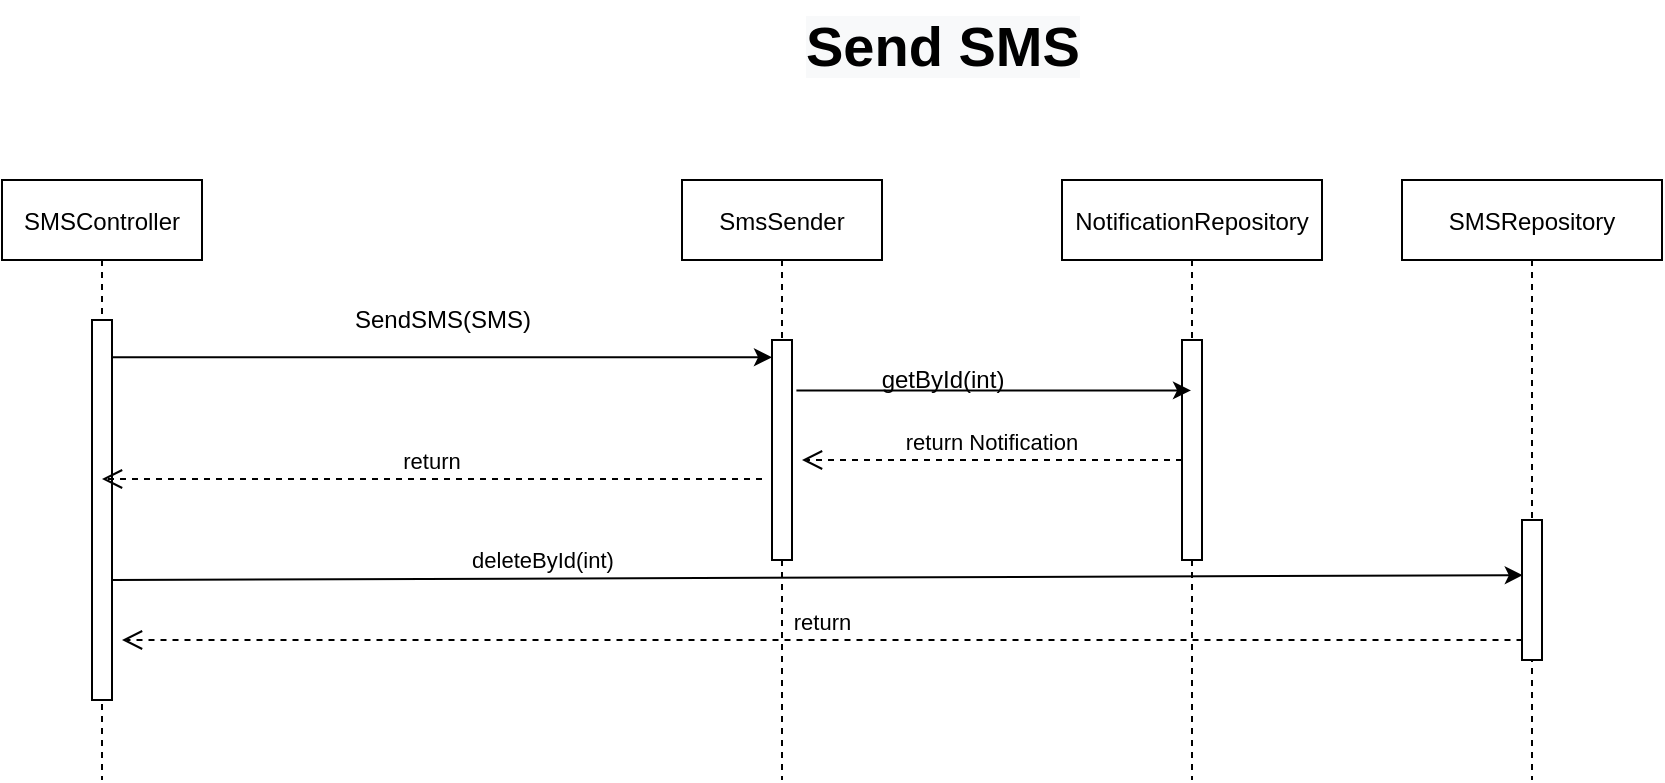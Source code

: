 <mxfile version="13.10.4" type="device"><diagram id="kgpKYQtTHZ0yAKxKKP6v" name="Page-1"><mxGraphModel dx="1038" dy="1623" grid="1" gridSize="10" guides="1" tooltips="1" connect="1" arrows="1" fold="1" page="1" pageScale="1" pageWidth="850" pageHeight="1100" math="0" shadow="0"><root><mxCell id="0"/><mxCell id="1" parent="0"/><mxCell id="3nuBFxr9cyL0pnOWT2aG-1" value="SMSController" style="shape=umlLifeline;perimeter=lifelinePerimeter;container=1;collapsible=0;recursiveResize=0;rounded=0;shadow=0;strokeWidth=1;" parent="1" vertex="1"><mxGeometry x="120" y="80" width="100" height="300" as="geometry"/></mxCell><mxCell id="3nuBFxr9cyL0pnOWT2aG-2" value="" style="points=[];perimeter=orthogonalPerimeter;rounded=0;shadow=0;strokeWidth=1;" parent="3nuBFxr9cyL0pnOWT2aG-1" vertex="1"><mxGeometry x="45" y="70" width="10" height="190" as="geometry"/></mxCell><mxCell id="3nuBFxr9cyL0pnOWT2aG-5" value="SmsSender" style="shape=umlLifeline;perimeter=lifelinePerimeter;container=1;collapsible=0;recursiveResize=0;rounded=0;shadow=0;strokeWidth=1;" parent="1" vertex="1"><mxGeometry x="460" y="80" width="100" height="300" as="geometry"/></mxCell><mxCell id="3nuBFxr9cyL0pnOWT2aG-6" value="" style="points=[];perimeter=orthogonalPerimeter;rounded=0;shadow=0;strokeWidth=1;" parent="3nuBFxr9cyL0pnOWT2aG-5" vertex="1"><mxGeometry x="45" y="80" width="10" height="110" as="geometry"/></mxCell><mxCell id="KWcII6T35g8A9ef4kj5u-3" value="NotificationRepository" style="shape=umlLifeline;perimeter=lifelinePerimeter;container=1;collapsible=0;recursiveResize=0;rounded=0;shadow=0;strokeWidth=1;" parent="1" vertex="1"><mxGeometry x="650" y="80" width="130" height="300" as="geometry"/></mxCell><mxCell id="KWcII6T35g8A9ef4kj5u-4" value="" style="points=[];perimeter=orthogonalPerimeter;rounded=0;shadow=0;strokeWidth=1;" parent="KWcII6T35g8A9ef4kj5u-3" vertex="1"><mxGeometry x="60" y="80" width="10" height="110" as="geometry"/></mxCell><mxCell id="KWcII6T35g8A9ef4kj5u-6" value="" style="endArrow=classic;html=1;exitX=0.98;exitY=0.098;exitDx=0;exitDy=0;exitPerimeter=0;" parent="1" source="3nuBFxr9cyL0pnOWT2aG-2" target="3nuBFxr9cyL0pnOWT2aG-6" edge="1"><mxGeometry width="50" height="50" relative="1" as="geometry"><mxPoint x="400" y="320" as="sourcePoint"/><mxPoint x="450" y="270" as="targetPoint"/></mxGeometry></mxCell><mxCell id="KWcII6T35g8A9ef4kj5u-7" value="SendSMS(SMS)" style="text;html=1;align=center;verticalAlign=middle;resizable=0;points=[];autosize=1;" parent="1" vertex="1"><mxGeometry x="290" y="140" width="100" height="20" as="geometry"/></mxCell><mxCell id="KWcII6T35g8A9ef4kj5u-8" value="" style="endArrow=classic;html=1;exitX=1.22;exitY=0.229;exitDx=0;exitDy=0;exitPerimeter=0;" parent="1" source="3nuBFxr9cyL0pnOWT2aG-6" target="KWcII6T35g8A9ef4kj5u-3" edge="1"><mxGeometry width="50" height="50" relative="1" as="geometry"><mxPoint x="400" y="320" as="sourcePoint"/><mxPoint x="709" y="193" as="targetPoint"/></mxGeometry></mxCell><mxCell id="KWcII6T35g8A9ef4kj5u-9" value="getById(int)" style="text;html=1;align=center;verticalAlign=middle;resizable=0;points=[];autosize=1;" parent="1" vertex="1"><mxGeometry x="550" y="170" width="80" height="20" as="geometry"/></mxCell><mxCell id="KWcII6T35g8A9ef4kj5u-10" value="return Notification" style="verticalAlign=bottom;endArrow=open;dashed=1;endSize=8;exitX=0;exitY=0.95;shadow=0;strokeWidth=1;" parent="1" edge="1"><mxGeometry relative="1" as="geometry"><mxPoint x="520" y="220" as="targetPoint"/><mxPoint x="710" y="220.0" as="sourcePoint"/></mxGeometry></mxCell><mxCell id="KWcII6T35g8A9ef4kj5u-13" value="return" style="verticalAlign=bottom;endArrow=open;dashed=1;endSize=8;exitX=0;exitY=0.95;shadow=0;strokeWidth=1;" parent="1" target="3nuBFxr9cyL0pnOWT2aG-1" edge="1"><mxGeometry relative="1" as="geometry"><mxPoint x="310" y="229.5" as="targetPoint"/><mxPoint x="500" y="229.5" as="sourcePoint"/></mxGeometry></mxCell><mxCell id="KWcII6T35g8A9ef4kj5u-14" value="SMSRepository" style="shape=umlLifeline;perimeter=lifelinePerimeter;container=1;collapsible=0;recursiveResize=0;rounded=0;shadow=0;strokeWidth=1;" parent="1" vertex="1"><mxGeometry x="820" y="80" width="130" height="300" as="geometry"/></mxCell><mxCell id="KWcII6T35g8A9ef4kj5u-15" value="" style="points=[];perimeter=orthogonalPerimeter;rounded=0;shadow=0;strokeWidth=1;" parent="KWcII6T35g8A9ef4kj5u-14" vertex="1"><mxGeometry x="60" y="170" width="10" height="70" as="geometry"/></mxCell><mxCell id="KWcII6T35g8A9ef4kj5u-16" value="" style="endArrow=classic;html=1;exitX=0.98;exitY=0.098;exitDx=0;exitDy=0;exitPerimeter=0;entryX=0.04;entryY=0.394;entryDx=0;entryDy=0;entryPerimeter=0;" parent="1" target="KWcII6T35g8A9ef4kj5u-15" edge="1"><mxGeometry width="50" height="50" relative="1" as="geometry"><mxPoint x="174.9" y="280" as="sourcePoint"/><mxPoint x="505.1" y="280" as="targetPoint"/></mxGeometry></mxCell><mxCell id="KWcII6T35g8A9ef4kj5u-17" value="deleteById(int)" style="edgeLabel;html=1;align=center;verticalAlign=middle;resizable=0;points=[];" parent="KWcII6T35g8A9ef4kj5u-16" vertex="1" connectable="0"><mxGeometry x="-0.415" y="3" relative="1" as="geometry"><mxPoint x="8.11" y="-6.29" as="offset"/></mxGeometry></mxCell><mxCell id="KWcII6T35g8A9ef4kj5u-18" value="return" style="verticalAlign=bottom;endArrow=open;dashed=1;endSize=8;exitX=0;exitY=0.95;shadow=0;strokeWidth=1;" parent="1" edge="1"><mxGeometry relative="1" as="geometry"><mxPoint x="180" y="310" as="targetPoint"/><mxPoint x="880.25" y="310.0" as="sourcePoint"/></mxGeometry></mxCell><mxCell id="xzRKq4scFTDEzZIQj0zg-1" value="&lt;b style=&quot;color: rgb(0 , 0 , 0) ; font-family: &amp;#34;helvetica&amp;#34; ; font-size: 28px ; font-style: normal ; letter-spacing: normal ; text-align: center ; text-indent: 0px ; text-transform: none ; word-spacing: 0px ; background-color: rgb(248 , 249 , 250)&quot;&gt;Send SMS&lt;/b&gt;" style="text;whiteSpace=wrap;html=1;" vertex="1" parent="1"><mxGeometry x="520" y="-10" width="180" height="30" as="geometry"/></mxCell></root></mxGraphModel></diagram></mxfile>
